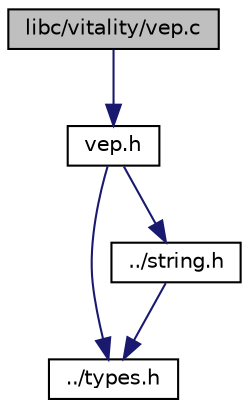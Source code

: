 digraph "libc/vitality/vep.c"
{
  edge [fontname="Helvetica",fontsize="10",labelfontname="Helvetica",labelfontsize="10"];
  node [fontname="Helvetica",fontsize="10",shape=record];
  Node0 [label="libc/vitality/vep.c",height=0.2,width=0.4,color="black", fillcolor="grey75", style="filled", fontcolor="black"];
  Node0 -> Node1 [color="midnightblue",fontsize="10",style="solid",fontname="Helvetica"];
  Node1 [label="vep.h",height=0.2,width=0.4,color="black", fillcolor="white", style="filled",URL="$a00128.html"];
  Node1 -> Node2 [color="midnightblue",fontsize="10",style="solid",fontname="Helvetica"];
  Node2 [label="../types.h",height=0.2,width=0.4,color="black", fillcolor="white", style="filled",URL="$a00101.html"];
  Node1 -> Node3 [color="midnightblue",fontsize="10",style="solid",fontname="Helvetica"];
  Node3 [label="../string.h",height=0.2,width=0.4,color="black", fillcolor="white", style="filled",URL="$a00092.html"];
  Node3 -> Node2 [color="midnightblue",fontsize="10",style="solid",fontname="Helvetica"];
}
